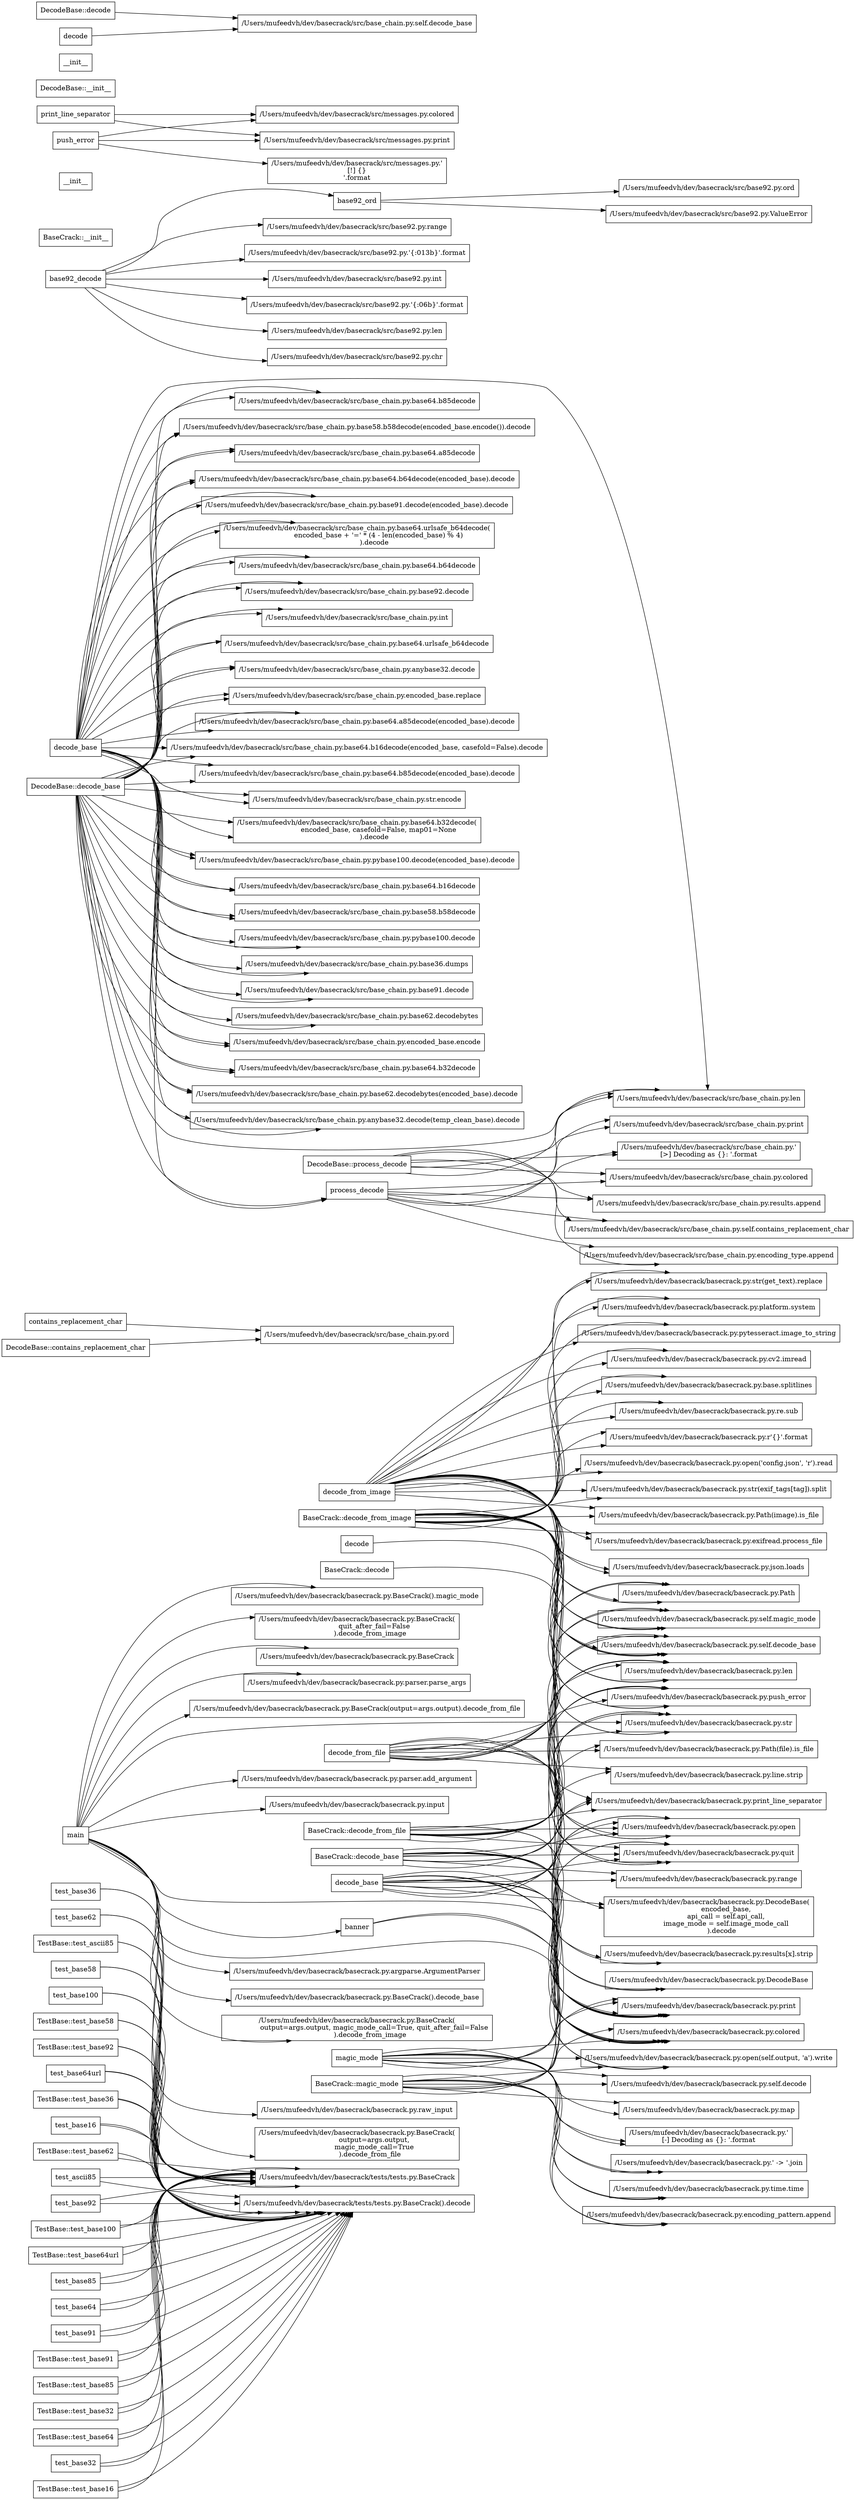 digraph CallGraph {
  rankdir=LR;
  node [shape=box];
  "/Users/mufeedvh/dev/basecrack/tests/tests.py.TestBase.test_base92" [label="TestBase::test_base92"];
  "/Users/mufeedvh/dev/basecrack/basecrack.py.decode" [label="decode"];
  "/Users/mufeedvh/dev/basecrack/src/base_chain.py.contains_replacement_char" [label="contains_replacement_char"];
  "/Users/mufeedvh/dev/basecrack/basecrack.py.decode_from_image" [label="decode_from_image"];
  "/Users/mufeedvh/dev/basecrack/tests/tests.py.test_base64url" [label="test_base64url"];
  "/Users/mufeedvh/dev/basecrack/basecrack.py.main" [label="main"];
  "/Users/mufeedvh/dev/basecrack/basecrack.py.BaseCrack.decode" [label="BaseCrack::decode"];
  "/Users/mufeedvh/dev/basecrack/src/base_chain.py.decode_base" [label="decode_base"];
  "/Users/mufeedvh/dev/basecrack/src/base92.py.base92_decode" [label="base92_decode"];
  "/Users/mufeedvh/dev/basecrack/tests/tests.py.TestBase.test_base36" [label="TestBase::test_base36"];
  "/Users/mufeedvh/dev/basecrack/tests/tests.py.test_base16" [label="test_base16"];
  "/Users/mufeedvh/dev/basecrack/tests/tests.py.TestBase.test_base62" [label="TestBase::test_base62"];
  "/Users/mufeedvh/dev/basecrack/tests/tests.py.test_ascii85" [label="test_ascii85"];
  "/Users/mufeedvh/dev/basecrack/basecrack.py.BaseCrack.decode_from_image" [label="BaseCrack::decode_from_image"];
  "/Users/mufeedvh/dev/basecrack/basecrack.py.BaseCrack.__init__" [label="BaseCrack::__init__"];
  "/Users/mufeedvh/dev/basecrack/tests/tests.py.test_base92" [label="test_base92"];
  "/Users/mufeedvh/dev/basecrack/tests/tests.py.TestBase.test_base100" [label="TestBase::test_base100"];
  "/Users/mufeedvh/dev/basecrack/basecrack.py.__init__" [label="__init__"];
  "/Users/mufeedvh/dev/basecrack/tests/tests.py.TestBase.test_base64url" [label="TestBase::test_base64url"];
  "/Users/mufeedvh/dev/basecrack/tests/tests.py.test_base85" [label="test_base85"];
  "/Users/mufeedvh/dev/basecrack/tests/tests.py.test_base64" [label="test_base64"];
  "/Users/mufeedvh/dev/basecrack/tests/tests.py.test_base91" [label="test_base91"];
  "/Users/mufeedvh/dev/basecrack/basecrack.py.decode_from_file" [label="decode_from_file"];
  "/Users/mufeedvh/dev/basecrack/tests/tests.py.TestBase.test_base91" [label="TestBase::test_base91"];
  "/Users/mufeedvh/dev/basecrack/basecrack.py.magic_mode" [label="magic_mode"];
  "/Users/mufeedvh/dev/basecrack/basecrack.py.BaseCrack.magic_mode" [label="BaseCrack::magic_mode"];
  "/Users/mufeedvh/dev/basecrack/tests/tests.py.TestBase.test_base85" [label="TestBase::test_base85"];
  "/Users/mufeedvh/dev/basecrack/tests/tests.py.TestBase.test_base32" [label="TestBase::test_base32"];
  "/Users/mufeedvh/dev/basecrack/tests/tests.py.TestBase.test_base64" [label="TestBase::test_base64"];
  "/Users/mufeedvh/dev/basecrack/tests/tests.py.test_base32" [label="test_base32"];
  "/Users/mufeedvh/dev/basecrack/tests/tests.py.TestBase.test_base16" [label="TestBase::test_base16"];
  "/Users/mufeedvh/dev/basecrack/src/messages.py.print_line_separator" [label="print_line_separator"];
  "/Users/mufeedvh/dev/basecrack/tests/tests.py.test_base36" [label="test_base36"];
  "/Users/mufeedvh/dev/basecrack/basecrack.py.BaseCrack.decode_base" [label="BaseCrack::decode_base"];
  "/Users/mufeedvh/dev/basecrack/src/base_chain.py.DecodeBase.decode_base" [label="DecodeBase::decode_base"];
  "/Users/mufeedvh/dev/basecrack/basecrack.py.decode_base" [label="decode_base"];
  "/Users/mufeedvh/dev/basecrack/src/base_chain.py.DecodeBase.__init__" [label="DecodeBase::__init__"];
  "/Users/mufeedvh/dev/basecrack/src/base_chain.py.__init__" [label="__init__"];
  "/Users/mufeedvh/dev/basecrack/tests/tests.py.test_base62" [label="test_base62"];
  "/Users/mufeedvh/dev/basecrack/tests/tests.py.TestBase.test_ascii85" [label="TestBase::test_ascii85"];
  "/Users/mufeedvh/dev/basecrack/tests/tests.py.test_base58" [label="test_base58"];
  "/Users/mufeedvh/dev/basecrack/src/base_chain.py.DecodeBase.contains_replacement_char" [label="DecodeBase::contains_replacement_char"];
  "/Users/mufeedvh/dev/basecrack/src/base92.py.base92_ord" [label="base92_ord"];
  "/Users/mufeedvh/dev/basecrack/tests/tests.py.test_base100" [label="test_base100"];
  "/Users/mufeedvh/dev/basecrack/tests/tests.py.TestBase.test_base58" [label="TestBase::test_base58"];
  "/Users/mufeedvh/dev/basecrack/basecrack.py.banner" [label="banner"];
  "/Users/mufeedvh/dev/basecrack/src/messages.py.push_error" [label="push_error"];
  "/Users/mufeedvh/dev/basecrack/src/base_chain.py.DecodeBase.process_decode" [label="DecodeBase::process_decode"];
  "/Users/mufeedvh/dev/basecrack/src/base_chain.py.process_decode" [label="process_decode"];
  "/Users/mufeedvh/dev/basecrack/src/base_chain.py.DecodeBase.decode" [label="DecodeBase::decode"];
  "/Users/mufeedvh/dev/basecrack/src/base_chain.py.decode" [label="decode"];
  "/Users/mufeedvh/dev/basecrack/basecrack.py.BaseCrack.decode_from_file" [label="BaseCrack::decode_from_file"];
  "/Users/mufeedvh/dev/basecrack/src/base_chain.py.contains_replacement_char" -> "/Users/mufeedvh/dev/basecrack/src/base_chain.py.ord";
  "/Users/mufeedvh/dev/basecrack/tests/tests.py.TestBase.test_base64url" -> "/Users/mufeedvh/dev/basecrack/tests/tests.py.BaseCrack";
  "/Users/mufeedvh/dev/basecrack/tests/tests.py.TestBase.test_base64url" -> "/Users/mufeedvh/dev/basecrack/tests/tests.py.BaseCrack().decode";
  "/Users/mufeedvh/dev/basecrack/basecrack.py.decode_from_image" -> "/Users/mufeedvh/dev/basecrack/basecrack.py.push_error";
  "/Users/mufeedvh/dev/basecrack/basecrack.py.decode_from_image" -> "/Users/mufeedvh/dev/basecrack/basecrack.py.pytesseract.image_to_string";
  "/Users/mufeedvh/dev/basecrack/basecrack.py.decode_from_image" -> "/Users/mufeedvh/dev/basecrack/basecrack.py.len";
  "/Users/mufeedvh/dev/basecrack/basecrack.py.decode_from_image" -> "/Users/mufeedvh/dev/basecrack/basecrack.py.cv2.imread";
  "/Users/mufeedvh/dev/basecrack/basecrack.py.decode_from_image" -> "/Users/mufeedvh/dev/basecrack/basecrack.py.base.splitlines";
  "/Users/mufeedvh/dev/basecrack/basecrack.py.decode_from_image" -> "/Users/mufeedvh/dev/basecrack/basecrack.py.Path";
  "/Users/mufeedvh/dev/basecrack/basecrack.py.decode_from_image" -> "/Users/mufeedvh/dev/basecrack/basecrack.py.self.magic_mode";
  "/Users/mufeedvh/dev/basecrack/basecrack.py.decode_from_image" -> "/Users/mufeedvh/dev/basecrack/basecrack.py.re.sub";
  "/Users/mufeedvh/dev/basecrack/basecrack.py.decode_from_image" -> "/Users/mufeedvh/dev/basecrack/basecrack.py.r'{}'.format";
  "/Users/mufeedvh/dev/basecrack/basecrack.py.decode_from_image" -> "/Users/mufeedvh/dev/basecrack/basecrack.py.quit";
  "/Users/mufeedvh/dev/basecrack/basecrack.py.decode_from_image" -> "/Users/mufeedvh/dev/basecrack/basecrack.py.self.decode_base";
  "/Users/mufeedvh/dev/basecrack/basecrack.py.decode_from_image" -> "/Users/mufeedvh/dev/basecrack/basecrack.py.open('config.json', 'r').read";
  "/Users/mufeedvh/dev/basecrack/basecrack.py.decode_from_image" -> "/Users/mufeedvh/dev/basecrack/basecrack.py.str(exif_tags[tag]).split";
  "/Users/mufeedvh/dev/basecrack/basecrack.py.decode_from_image" -> "/Users/mufeedvh/dev/basecrack/basecrack.py.Path(image).is_file";
  "/Users/mufeedvh/dev/basecrack/basecrack.py.decode_from_image" -> "/Users/mufeedvh/dev/basecrack/basecrack.py.exifread.process_file";
  "/Users/mufeedvh/dev/basecrack/basecrack.py.decode_from_image" -> "/Users/mufeedvh/dev/basecrack/basecrack.py.json.loads";
  "/Users/mufeedvh/dev/basecrack/basecrack.py.decode_from_image" -> "/Users/mufeedvh/dev/basecrack/basecrack.py.str";
  "/Users/mufeedvh/dev/basecrack/basecrack.py.decode_from_image" -> "/Users/mufeedvh/dev/basecrack/basecrack.py.str(get_text).replace";
  "/Users/mufeedvh/dev/basecrack/basecrack.py.decode_from_image" -> "/Users/mufeedvh/dev/basecrack/basecrack.py.platform.system";
  "/Users/mufeedvh/dev/basecrack/basecrack.py.decode_from_image" -> "/Users/mufeedvh/dev/basecrack/basecrack.py.open";
  "/Users/mufeedvh/dev/basecrack/tests/tests.py.TestBase.test_base32" -> "/Users/mufeedvh/dev/basecrack/tests/tests.py.BaseCrack";
  "/Users/mufeedvh/dev/basecrack/tests/tests.py.TestBase.test_base32" -> "/Users/mufeedvh/dev/basecrack/tests/tests.py.BaseCrack().decode";
  "/Users/mufeedvh/dev/basecrack/tests/tests.py.test_base64" -> "/Users/mufeedvh/dev/basecrack/tests/tests.py.BaseCrack().decode";
  "/Users/mufeedvh/dev/basecrack/tests/tests.py.test_base64" -> "/Users/mufeedvh/dev/basecrack/tests/tests.py.BaseCrack";
  "/Users/mufeedvh/dev/basecrack/tests/tests.py.TestBase.test_base58" -> "/Users/mufeedvh/dev/basecrack/tests/tests.py.BaseCrack";
  "/Users/mufeedvh/dev/basecrack/tests/tests.py.TestBase.test_base58" -> "/Users/mufeedvh/dev/basecrack/tests/tests.py.BaseCrack().decode";
  "/Users/mufeedvh/dev/basecrack/tests/tests.py.test_base64url" -> "/Users/mufeedvh/dev/basecrack/tests/tests.py.BaseCrack().decode";
  "/Users/mufeedvh/dev/basecrack/tests/tests.py.test_base64url" -> "/Users/mufeedvh/dev/basecrack/tests/tests.py.BaseCrack";
  "/Users/mufeedvh/dev/basecrack/basecrack.py.decode_from_file" -> "/Users/mufeedvh/dev/basecrack/basecrack.py.len";
  "/Users/mufeedvh/dev/basecrack/basecrack.py.decode_from_file" -> "/Users/mufeedvh/dev/basecrack/basecrack.py.line.strip";
  "/Users/mufeedvh/dev/basecrack/basecrack.py.decode_from_file" -> "/Users/mufeedvh/dev/basecrack/basecrack.py.quit";
  "/Users/mufeedvh/dev/basecrack/basecrack.py.decode_from_file" -> "/Users/mufeedvh/dev/basecrack/basecrack.py.str";
  "/Users/mufeedvh/dev/basecrack/basecrack.py.decode_from_file" -> "/Users/mufeedvh/dev/basecrack/basecrack.py.open";
  "/Users/mufeedvh/dev/basecrack/basecrack.py.decode_from_file" -> "/Users/mufeedvh/dev/basecrack/basecrack.py.push_error";
  "/Users/mufeedvh/dev/basecrack/basecrack.py.decode_from_file" -> "/Users/mufeedvh/dev/basecrack/basecrack.py.self.magic_mode";
  "/Users/mufeedvh/dev/basecrack/basecrack.py.decode_from_file" -> "/Users/mufeedvh/dev/basecrack/basecrack.py.self.decode_base";
  "/Users/mufeedvh/dev/basecrack/basecrack.py.decode_from_file" -> "/Users/mufeedvh/dev/basecrack/basecrack.py.print_line_separator";
  "/Users/mufeedvh/dev/basecrack/basecrack.py.decode_from_file" -> "/Users/mufeedvh/dev/basecrack/basecrack.py.print";
  "/Users/mufeedvh/dev/basecrack/basecrack.py.decode_from_file" -> "/Users/mufeedvh/dev/basecrack/basecrack.py.Path(file).is_file";
  "/Users/mufeedvh/dev/basecrack/basecrack.py.decode_from_file" -> "/Users/mufeedvh/dev/basecrack/basecrack.py.colored";
  "/Users/mufeedvh/dev/basecrack/basecrack.py.decode_from_file" -> "/Users/mufeedvh/dev/basecrack/basecrack.py.Path";
  "/Users/mufeedvh/dev/basecrack/basecrack.py.magic_mode" -> "/Users/mufeedvh/dev/basecrack/basecrack.py.str";
  "/Users/mufeedvh/dev/basecrack/basecrack.py.magic_mode" -> "/Users/mufeedvh/dev/basecrack/basecrack.py.encoding_pattern.append";
  "/Users/mufeedvh/dev/basecrack/basecrack.py.magic_mode" -> "/Users/mufeedvh/dev/basecrack/basecrack.py.self.decode";
  "/Users/mufeedvh/dev/basecrack/basecrack.py.magic_mode" -> "/Users/mufeedvh/dev/basecrack/basecrack.py.open(self.output, 'a').write";
  "/Users/mufeedvh/dev/basecrack/basecrack.py.magic_mode" -> "/Users/mufeedvh/dev/basecrack/basecrack.py.print";
  "/Users/mufeedvh/dev/basecrack/basecrack.py.magic_mode" -> "/Users/mufeedvh/dev/basecrack/basecrack.py.map";
  "/Users/mufeedvh/dev/basecrack/basecrack.py.magic_mode" -> "/Users/mufeedvh/dev/basecrack/basecrack.py.'\n[-] Decoding as {}: '.format";
  "/Users/mufeedvh/dev/basecrack/basecrack.py.magic_mode" -> "/Users/mufeedvh/dev/basecrack/basecrack.py.colored";
  "/Users/mufeedvh/dev/basecrack/basecrack.py.magic_mode" -> "/Users/mufeedvh/dev/basecrack/basecrack.py.' -> '.join";
  "/Users/mufeedvh/dev/basecrack/basecrack.py.magic_mode" -> "/Users/mufeedvh/dev/basecrack/basecrack.py.open";
  "/Users/mufeedvh/dev/basecrack/basecrack.py.magic_mode" -> "/Users/mufeedvh/dev/basecrack/basecrack.py.time.time";
  "/Users/mufeedvh/dev/basecrack/basecrack.py.magic_mode" -> "/Users/mufeedvh/dev/basecrack/basecrack.py.quit";
  "/Users/mufeedvh/dev/basecrack/basecrack.py.banner" -> "/Users/mufeedvh/dev/basecrack/basecrack.py.print";
  "/Users/mufeedvh/dev/basecrack/basecrack.py.banner" -> "/Users/mufeedvh/dev/basecrack/basecrack.py.colored";
  "/Users/mufeedvh/dev/basecrack/basecrack.py.main" -> "/Users/mufeedvh/dev/basecrack/basecrack.py.banner";
  "/Users/mufeedvh/dev/basecrack/basecrack.py.main" -> "/Users/mufeedvh/dev/basecrack/basecrack.py.parser.add_argument";
  "/Users/mufeedvh/dev/basecrack/basecrack.py.main" -> "/Users/mufeedvh/dev/basecrack/basecrack.py.input";
  "/Users/mufeedvh/dev/basecrack/basecrack.py.main" -> "/Users/mufeedvh/dev/basecrack/basecrack.py.argparse.ArgumentParser";
  "/Users/mufeedvh/dev/basecrack/basecrack.py.main" -> "/Users/mufeedvh/dev/basecrack/basecrack.py.BaseCrack().decode_base";
  "/Users/mufeedvh/dev/basecrack/basecrack.py.main" -> "/Users/mufeedvh/dev/basecrack/basecrack.py.BaseCrack(
                output=args.output, magic_mode_call=True, quit_after_fail=False
            ).decode_from_image";
  "/Users/mufeedvh/dev/basecrack/basecrack.py.main" -> "/Users/mufeedvh/dev/basecrack/basecrack.py.raw_input";
  "/Users/mufeedvh/dev/basecrack/basecrack.py.main" -> "/Users/mufeedvh/dev/basecrack/basecrack.py.BaseCrack(
                output=args.output,
                magic_mode_call=True
            ).decode_from_file";
  "/Users/mufeedvh/dev/basecrack/basecrack.py.main" -> "/Users/mufeedvh/dev/basecrack/basecrack.py.BaseCrack().magic_mode";
  "/Users/mufeedvh/dev/basecrack/basecrack.py.main" -> "/Users/mufeedvh/dev/basecrack/basecrack.py.BaseCrack(
                quit_after_fail=False
            ).decode_from_image";
  "/Users/mufeedvh/dev/basecrack/basecrack.py.main" -> "/Users/mufeedvh/dev/basecrack/basecrack.py.BaseCrack";
  "/Users/mufeedvh/dev/basecrack/basecrack.py.main" -> "/Users/mufeedvh/dev/basecrack/basecrack.py.print";
  "/Users/mufeedvh/dev/basecrack/basecrack.py.main" -> "/Users/mufeedvh/dev/basecrack/basecrack.py.parser.parse_args";
  "/Users/mufeedvh/dev/basecrack/basecrack.py.main" -> "/Users/mufeedvh/dev/basecrack/basecrack.py.colored";
  "/Users/mufeedvh/dev/basecrack/basecrack.py.main" -> "/Users/mufeedvh/dev/basecrack/basecrack.py.BaseCrack(output=args.output).decode_from_file";
  "/Users/mufeedvh/dev/basecrack/basecrack.py.main" -> "/Users/mufeedvh/dev/basecrack/basecrack.py.str";
  "/Users/mufeedvh/dev/basecrack/tests/tests.py.test_base100" -> "/Users/mufeedvh/dev/basecrack/tests/tests.py.BaseCrack";
  "/Users/mufeedvh/dev/basecrack/tests/tests.py.test_base100" -> "/Users/mufeedvh/dev/basecrack/tests/tests.py.BaseCrack().decode";
  "/Users/mufeedvh/dev/basecrack/tests/tests.py.TestBase.test_base100" -> "/Users/mufeedvh/dev/basecrack/tests/tests.py.BaseCrack().decode";
  "/Users/mufeedvh/dev/basecrack/tests/tests.py.TestBase.test_base100" -> "/Users/mufeedvh/dev/basecrack/tests/tests.py.BaseCrack";
  "/Users/mufeedvh/dev/basecrack/basecrack.py.BaseCrack.decode" -> "/Users/mufeedvh/dev/basecrack/basecrack.py.self.decode_base";
  "/Users/mufeedvh/dev/basecrack/basecrack.py.BaseCrack.magic_mode" -> "/Users/mufeedvh/dev/basecrack/basecrack.py.encoding_pattern.append";
  "/Users/mufeedvh/dev/basecrack/basecrack.py.BaseCrack.magic_mode" -> "/Users/mufeedvh/dev/basecrack/basecrack.py.time.time";
  "/Users/mufeedvh/dev/basecrack/basecrack.py.BaseCrack.magic_mode" -> "/Users/mufeedvh/dev/basecrack/basecrack.py.' -> '.join";
  "/Users/mufeedvh/dev/basecrack/basecrack.py.BaseCrack.magic_mode" -> "/Users/mufeedvh/dev/basecrack/basecrack.py.colored";
  "/Users/mufeedvh/dev/basecrack/basecrack.py.BaseCrack.magic_mode" -> "/Users/mufeedvh/dev/basecrack/basecrack.py.str";
  "/Users/mufeedvh/dev/basecrack/basecrack.py.BaseCrack.magic_mode" -> "/Users/mufeedvh/dev/basecrack/basecrack.py.open(self.output, 'a').write";
  "/Users/mufeedvh/dev/basecrack/basecrack.py.BaseCrack.magic_mode" -> "/Users/mufeedvh/dev/basecrack/basecrack.py.'\n[-] Decoding as {}: '.format";
  "/Users/mufeedvh/dev/basecrack/basecrack.py.BaseCrack.magic_mode" -> "/Users/mufeedvh/dev/basecrack/basecrack.py.open";
  "/Users/mufeedvh/dev/basecrack/basecrack.py.BaseCrack.magic_mode" -> "/Users/mufeedvh/dev/basecrack/basecrack.py.quit";
  "/Users/mufeedvh/dev/basecrack/basecrack.py.BaseCrack.magic_mode" -> "/Users/mufeedvh/dev/basecrack/basecrack.py.map";
  "/Users/mufeedvh/dev/basecrack/basecrack.py.BaseCrack.magic_mode" -> "/Users/mufeedvh/dev/basecrack/basecrack.py.print";
  "/Users/mufeedvh/dev/basecrack/basecrack.py.BaseCrack.magic_mode" -> "/Users/mufeedvh/dev/basecrack/basecrack.py.self.decode";
  "/Users/mufeedvh/dev/basecrack/src/messages.py.push_error" -> "/Users/mufeedvh/dev/basecrack/src/messages.py.print";
  "/Users/mufeedvh/dev/basecrack/src/messages.py.push_error" -> "/Users/mufeedvh/dev/basecrack/src/messages.py.'\n[!] {}\n'.format";
  "/Users/mufeedvh/dev/basecrack/src/messages.py.push_error" -> "/Users/mufeedvh/dev/basecrack/src/messages.py.colored";
  "/Users/mufeedvh/dev/basecrack/src/base_chain.py.DecodeBase.decode" -> "/Users/mufeedvh/dev/basecrack/src/base_chain.py.self.decode_base";
  "/Users/mufeedvh/dev/basecrack/tests/tests.py.TestBase.test_base85" -> "/Users/mufeedvh/dev/basecrack/tests/tests.py.BaseCrack";
  "/Users/mufeedvh/dev/basecrack/tests/tests.py.TestBase.test_base85" -> "/Users/mufeedvh/dev/basecrack/tests/tests.py.BaseCrack().decode";
  "/Users/mufeedvh/dev/basecrack/src/base_chain.py.process_decode" -> "/Users/mufeedvh/dev/basecrack/src/base_chain.py.print";
  "/Users/mufeedvh/dev/basecrack/src/base_chain.py.process_decode" -> "/Users/mufeedvh/dev/basecrack/src/base_chain.py.len";
  "/Users/mufeedvh/dev/basecrack/src/base_chain.py.process_decode" -> "/Users/mufeedvh/dev/basecrack/src/base_chain.py.'\n[>] Decoding as {}: '.format";
  "/Users/mufeedvh/dev/basecrack/src/base_chain.py.process_decode" -> "/Users/mufeedvh/dev/basecrack/src/base_chain.py.colored";
  "/Users/mufeedvh/dev/basecrack/src/base_chain.py.process_decode" -> "/Users/mufeedvh/dev/basecrack/src/base_chain.py.self.contains_replacement_char";
  "/Users/mufeedvh/dev/basecrack/src/base_chain.py.process_decode" -> "/Users/mufeedvh/dev/basecrack/src/base_chain.py.results.append";
  "/Users/mufeedvh/dev/basecrack/src/base_chain.py.process_decode" -> "/Users/mufeedvh/dev/basecrack/src/base_chain.py.encoding_type.append";
  "/Users/mufeedvh/dev/basecrack/src/base_chain.py.decode_base" -> "/Users/mufeedvh/dev/basecrack/src/base_chain.py.anybase32.decode";
  "/Users/mufeedvh/dev/basecrack/src/base_chain.py.decode_base" -> "/Users/mufeedvh/dev/basecrack/src/base_chain.py.encoded_base.replace";
  "/Users/mufeedvh/dev/basecrack/src/base_chain.py.decode_base" -> "/Users/mufeedvh/dev/basecrack/src/base_chain.py.base64.a85decode(encoded_base).decode";
  "/Users/mufeedvh/dev/basecrack/src/base_chain.py.decode_base" -> "/Users/mufeedvh/dev/basecrack/src/base_chain.py.base64.b16decode(encoded_base, casefold=False).decode";
  "/Users/mufeedvh/dev/basecrack/src/base_chain.py.decode_base" -> "/Users/mufeedvh/dev/basecrack/src/base_chain.py.base64.b85decode(encoded_base).decode";
  "/Users/mufeedvh/dev/basecrack/src/base_chain.py.decode_base" -> "/Users/mufeedvh/dev/basecrack/src/base_chain.py.str.encode";
  "/Users/mufeedvh/dev/basecrack/src/base_chain.py.decode_base" -> "/Users/mufeedvh/dev/basecrack/src/base_chain.py.base64.b32decode(
                    encoded_base, casefold=False, map01=None
                ).decode";
  "/Users/mufeedvh/dev/basecrack/src/base_chain.py.decode_base" -> "/Users/mufeedvh/dev/basecrack/src/base_chain.py.pybase100.decode(encoded_base).decode";
  "/Users/mufeedvh/dev/basecrack/src/base_chain.py.decode_base" -> "/Users/mufeedvh/dev/basecrack/src/base_chain.py.base64.b16decode";
  "/Users/mufeedvh/dev/basecrack/src/base_chain.py.decode_base" -> "/Users/mufeedvh/dev/basecrack/src/base_chain.py.base58.b58decode";
  "/Users/mufeedvh/dev/basecrack/src/base_chain.py.decode_base" -> "/Users/mufeedvh/dev/basecrack/src/base_chain.py.pybase100.decode";
  "/Users/mufeedvh/dev/basecrack/src/base_chain.py.decode_base" -> "/Users/mufeedvh/dev/basecrack/src/base_chain.py.base36.dumps";
  "/Users/mufeedvh/dev/basecrack/src/base_chain.py.decode_base" -> "/Users/mufeedvh/dev/basecrack/src/base_chain.py.base91.decode";
  "/Users/mufeedvh/dev/basecrack/src/base_chain.py.decode_base" -> "/Users/mufeedvh/dev/basecrack/src/base_chain.py.base62.decodebytes";
  "/Users/mufeedvh/dev/basecrack/src/base_chain.py.decode_base" -> "/Users/mufeedvh/dev/basecrack/src/base_chain.py.encoded_base.encode";
  "/Users/mufeedvh/dev/basecrack/src/base_chain.py.decode_base" -> "/Users/mufeedvh/dev/basecrack/src/base_chain.py.base64.b32decode";
  "/Users/mufeedvh/dev/basecrack/src/base_chain.py.decode_base" -> "/Users/mufeedvh/dev/basecrack/src/base_chain.py.base62.decodebytes(encoded_base).decode";
  "/Users/mufeedvh/dev/basecrack/src/base_chain.py.decode_base" -> "/Users/mufeedvh/dev/basecrack/src/base_chain.py.anybase32.decode(temp_clean_base).decode";
  "/Users/mufeedvh/dev/basecrack/src/base_chain.py.decode_base" -> "/Users/mufeedvh/dev/basecrack/src/base_chain.py.process_decode";
  "/Users/mufeedvh/dev/basecrack/src/base_chain.py.decode_base" -> "/Users/mufeedvh/dev/basecrack/src/base_chain.py.base58.b58decode(encoded_base.encode()).decode";
  "/Users/mufeedvh/dev/basecrack/src/base_chain.py.decode_base" -> "/Users/mufeedvh/dev/basecrack/src/base_chain.py.base64.b85decode";
  "/Users/mufeedvh/dev/basecrack/src/base_chain.py.decode_base" -> "/Users/mufeedvh/dev/basecrack/src/base_chain.py.base64.a85decode";
  "/Users/mufeedvh/dev/basecrack/src/base_chain.py.decode_base" -> "/Users/mufeedvh/dev/basecrack/src/base_chain.py.base91.decode(encoded_base).decode";
  "/Users/mufeedvh/dev/basecrack/src/base_chain.py.decode_base" -> "/Users/mufeedvh/dev/basecrack/src/base_chain.py.len";
  "/Users/mufeedvh/dev/basecrack/src/base_chain.py.decode_base" -> "/Users/mufeedvh/dev/basecrack/src/base_chain.py.base64.b64decode(encoded_base).decode";
  "/Users/mufeedvh/dev/basecrack/src/base_chain.py.decode_base" -> "/Users/mufeedvh/dev/basecrack/src/base_chain.py.base64.urlsafe_b64decode(
                    encoded_base + '=' * (4 - len(encoded_base) % 4)
                ).decode";
  "/Users/mufeedvh/dev/basecrack/src/base_chain.py.decode_base" -> "/Users/mufeedvh/dev/basecrack/src/base_chain.py.int";
  "/Users/mufeedvh/dev/basecrack/src/base_chain.py.decode_base" -> "/Users/mufeedvh/dev/basecrack/src/base_chain.py.base92.decode";
  "/Users/mufeedvh/dev/basecrack/src/base_chain.py.decode_base" -> "/Users/mufeedvh/dev/basecrack/src/base_chain.py.base64.b64decode";
  "/Users/mufeedvh/dev/basecrack/src/base_chain.py.decode_base" -> "/Users/mufeedvh/dev/basecrack/src/base_chain.py.base64.urlsafe_b64decode";
  "/Users/mufeedvh/dev/basecrack/tests/tests.py.test_base85" -> "/Users/mufeedvh/dev/basecrack/tests/tests.py.BaseCrack().decode";
  "/Users/mufeedvh/dev/basecrack/tests/tests.py.test_base85" -> "/Users/mufeedvh/dev/basecrack/tests/tests.py.BaseCrack";
  "/Users/mufeedvh/dev/basecrack/basecrack.py.decode" -> "/Users/mufeedvh/dev/basecrack/basecrack.py.self.decode_base";
  "/Users/mufeedvh/dev/basecrack/tests/tests.py.TestBase.test_base91" -> "/Users/mufeedvh/dev/basecrack/tests/tests.py.BaseCrack";
  "/Users/mufeedvh/dev/basecrack/tests/tests.py.TestBase.test_base91" -> "/Users/mufeedvh/dev/basecrack/tests/tests.py.BaseCrack().decode";
  "/Users/mufeedvh/dev/basecrack/tests/tests.py.test_base91" -> "/Users/mufeedvh/dev/basecrack/tests/tests.py.BaseCrack";
  "/Users/mufeedvh/dev/basecrack/tests/tests.py.test_base91" -> "/Users/mufeedvh/dev/basecrack/tests/tests.py.BaseCrack().decode";
  "/Users/mufeedvh/dev/basecrack/tests/tests.py.test_base62" -> "/Users/mufeedvh/dev/basecrack/tests/tests.py.BaseCrack().decode";
  "/Users/mufeedvh/dev/basecrack/tests/tests.py.test_base62" -> "/Users/mufeedvh/dev/basecrack/tests/tests.py.BaseCrack";
  "/Users/mufeedvh/dev/basecrack/tests/tests.py.TestBase.test_base92" -> "/Users/mufeedvh/dev/basecrack/tests/tests.py.BaseCrack";
  "/Users/mufeedvh/dev/basecrack/tests/tests.py.TestBase.test_base92" -> "/Users/mufeedvh/dev/basecrack/tests/tests.py.BaseCrack().decode";
  "/Users/mufeedvh/dev/basecrack/src/base_chain.py.DecodeBase.contains_replacement_char" -> "/Users/mufeedvh/dev/basecrack/src/base_chain.py.ord";
  "/Users/mufeedvh/dev/basecrack/src/base_chain.py.DecodeBase.process_decode" -> "/Users/mufeedvh/dev/basecrack/src/base_chain.py.self.contains_replacement_char";
  "/Users/mufeedvh/dev/basecrack/src/base_chain.py.DecodeBase.process_decode" -> "/Users/mufeedvh/dev/basecrack/src/base_chain.py.print";
  "/Users/mufeedvh/dev/basecrack/src/base_chain.py.DecodeBase.process_decode" -> "/Users/mufeedvh/dev/basecrack/src/base_chain.py.len";
  "/Users/mufeedvh/dev/basecrack/src/base_chain.py.DecodeBase.process_decode" -> "/Users/mufeedvh/dev/basecrack/src/base_chain.py.encoding_type.append";
  "/Users/mufeedvh/dev/basecrack/src/base_chain.py.DecodeBase.process_decode" -> "/Users/mufeedvh/dev/basecrack/src/base_chain.py.results.append";
  "/Users/mufeedvh/dev/basecrack/src/base_chain.py.DecodeBase.process_decode" -> "/Users/mufeedvh/dev/basecrack/src/base_chain.py.'\n[>] Decoding as {}: '.format";
  "/Users/mufeedvh/dev/basecrack/src/base_chain.py.DecodeBase.process_decode" -> "/Users/mufeedvh/dev/basecrack/src/base_chain.py.colored";
  "/Users/mufeedvh/dev/basecrack/basecrack.py.BaseCrack.decode_base" -> "/Users/mufeedvh/dev/basecrack/basecrack.py.results[x].strip";
  "/Users/mufeedvh/dev/basecrack/basecrack.py.BaseCrack.decode_base" -> "/Users/mufeedvh/dev/basecrack/basecrack.py.print_line_separator";
  "/Users/mufeedvh/dev/basecrack/basecrack.py.BaseCrack.decode_base" -> "/Users/mufeedvh/dev/basecrack/basecrack.py.DecodeBase";
  "/Users/mufeedvh/dev/basecrack/basecrack.py.BaseCrack.decode_base" -> "/Users/mufeedvh/dev/basecrack/basecrack.py.print";
  "/Users/mufeedvh/dev/basecrack/basecrack.py.BaseCrack.decode_base" -> "/Users/mufeedvh/dev/basecrack/basecrack.py.push_error";
  "/Users/mufeedvh/dev/basecrack/basecrack.py.BaseCrack.decode_base" -> "/Users/mufeedvh/dev/basecrack/basecrack.py.len";
  "/Users/mufeedvh/dev/basecrack/basecrack.py.BaseCrack.decode_base" -> "/Users/mufeedvh/dev/basecrack/basecrack.py.range";
  "/Users/mufeedvh/dev/basecrack/basecrack.py.BaseCrack.decode_base" -> "/Users/mufeedvh/dev/basecrack/basecrack.py.open";
  "/Users/mufeedvh/dev/basecrack/basecrack.py.BaseCrack.decode_base" -> "/Users/mufeedvh/dev/basecrack/basecrack.py.colored";
  "/Users/mufeedvh/dev/basecrack/basecrack.py.BaseCrack.decode_base" -> "/Users/mufeedvh/dev/basecrack/basecrack.py.DecodeBase(
                encoded_base,
                api_call = self.api_call,
                image_mode = self.image_mode_call
            ).decode";
  "/Users/mufeedvh/dev/basecrack/basecrack.py.BaseCrack.decode_base" -> "/Users/mufeedvh/dev/basecrack/basecrack.py.quit";
  "/Users/mufeedvh/dev/basecrack/basecrack.py.BaseCrack.decode_base" -> "/Users/mufeedvh/dev/basecrack/basecrack.py.open(self.output, 'a').write";
  "/Users/mufeedvh/dev/basecrack/src/base_chain.py.DecodeBase.decode_base" -> "/Users/mufeedvh/dev/basecrack/src/base_chain.py.base91.decode(encoded_base).decode";
  "/Users/mufeedvh/dev/basecrack/src/base_chain.py.DecodeBase.decode_base" -> "/Users/mufeedvh/dev/basecrack/src/base_chain.py.base58.b58decode(encoded_base.encode()).decode";
  "/Users/mufeedvh/dev/basecrack/src/base_chain.py.DecodeBase.decode_base" -> "/Users/mufeedvh/dev/basecrack/src/base_chain.py.base64.b64decode";
  "/Users/mufeedvh/dev/basecrack/src/base_chain.py.DecodeBase.decode_base" -> "/Users/mufeedvh/dev/basecrack/src/base_chain.py.base64.b64decode(encoded_base).decode";
  "/Users/mufeedvh/dev/basecrack/src/base_chain.py.DecodeBase.decode_base" -> "/Users/mufeedvh/dev/basecrack/src/base_chain.py.anybase32.decode(temp_clean_base).decode";
  "/Users/mufeedvh/dev/basecrack/src/base_chain.py.DecodeBase.decode_base" -> "/Users/mufeedvh/dev/basecrack/src/base_chain.py.base64.b85decode";
  "/Users/mufeedvh/dev/basecrack/src/base_chain.py.DecodeBase.decode_base" -> "/Users/mufeedvh/dev/basecrack/src/base_chain.py.pybase100.decode";
  "/Users/mufeedvh/dev/basecrack/src/base_chain.py.DecodeBase.decode_base" -> "/Users/mufeedvh/dev/basecrack/src/base_chain.py.base36.dumps";
  "/Users/mufeedvh/dev/basecrack/src/base_chain.py.DecodeBase.decode_base" -> "/Users/mufeedvh/dev/basecrack/src/base_chain.py.base64.a85decode(encoded_base).decode";
  "/Users/mufeedvh/dev/basecrack/src/base_chain.py.DecodeBase.decode_base" -> "/Users/mufeedvh/dev/basecrack/src/base_chain.py.process_decode";
  "/Users/mufeedvh/dev/basecrack/src/base_chain.py.DecodeBase.decode_base" -> "/Users/mufeedvh/dev/basecrack/src/base_chain.py.base64.b32decode";
  "/Users/mufeedvh/dev/basecrack/src/base_chain.py.DecodeBase.decode_base" -> "/Users/mufeedvh/dev/basecrack/src/base_chain.py.base64.b85decode(encoded_base).decode";
  "/Users/mufeedvh/dev/basecrack/src/base_chain.py.DecodeBase.decode_base" -> "/Users/mufeedvh/dev/basecrack/src/base_chain.py.anybase32.decode";
  "/Users/mufeedvh/dev/basecrack/src/base_chain.py.DecodeBase.decode_base" -> "/Users/mufeedvh/dev/basecrack/src/base_chain.py.encoded_base.encode";
  "/Users/mufeedvh/dev/basecrack/src/base_chain.py.DecodeBase.decode_base" -> "/Users/mufeedvh/dev/basecrack/src/base_chain.py.int";
  "/Users/mufeedvh/dev/basecrack/src/base_chain.py.DecodeBase.decode_base" -> "/Users/mufeedvh/dev/basecrack/src/base_chain.py.base62.decodebytes(encoded_base).decode";
  "/Users/mufeedvh/dev/basecrack/src/base_chain.py.DecodeBase.decode_base" -> "/Users/mufeedvh/dev/basecrack/src/base_chain.py.base62.decodebytes";
  "/Users/mufeedvh/dev/basecrack/src/base_chain.py.DecodeBase.decode_base" -> "/Users/mufeedvh/dev/basecrack/src/base_chain.py.str.encode";
  "/Users/mufeedvh/dev/basecrack/src/base_chain.py.DecodeBase.decode_base" -> "/Users/mufeedvh/dev/basecrack/src/base_chain.py.base64.urlsafe_b64decode(
                    encoded_base + '=' * (4 - len(encoded_base) % 4)
                ).decode";
  "/Users/mufeedvh/dev/basecrack/src/base_chain.py.DecodeBase.decode_base" -> "/Users/mufeedvh/dev/basecrack/src/base_chain.py.base64.b32decode(
                    encoded_base, casefold=False, map01=None
                ).decode";
  "/Users/mufeedvh/dev/basecrack/src/base_chain.py.DecodeBase.decode_base" -> "/Users/mufeedvh/dev/basecrack/src/base_chain.py.encoded_base.replace";
  "/Users/mufeedvh/dev/basecrack/src/base_chain.py.DecodeBase.decode_base" -> "/Users/mufeedvh/dev/basecrack/src/base_chain.py.len";
  "/Users/mufeedvh/dev/basecrack/src/base_chain.py.DecodeBase.decode_base" -> "/Users/mufeedvh/dev/basecrack/src/base_chain.py.base92.decode";
  "/Users/mufeedvh/dev/basecrack/src/base_chain.py.DecodeBase.decode_base" -> "/Users/mufeedvh/dev/basecrack/src/base_chain.py.base64.urlsafe_b64decode";
  "/Users/mufeedvh/dev/basecrack/src/base_chain.py.DecodeBase.decode_base" -> "/Users/mufeedvh/dev/basecrack/src/base_chain.py.base64.a85decode";
  "/Users/mufeedvh/dev/basecrack/src/base_chain.py.DecodeBase.decode_base" -> "/Users/mufeedvh/dev/basecrack/src/base_chain.py.base91.decode";
  "/Users/mufeedvh/dev/basecrack/src/base_chain.py.DecodeBase.decode_base" -> "/Users/mufeedvh/dev/basecrack/src/base_chain.py.base64.b16decode";
  "/Users/mufeedvh/dev/basecrack/src/base_chain.py.DecodeBase.decode_base" -> "/Users/mufeedvh/dev/basecrack/src/base_chain.py.base58.b58decode";
  "/Users/mufeedvh/dev/basecrack/src/base_chain.py.DecodeBase.decode_base" -> "/Users/mufeedvh/dev/basecrack/src/base_chain.py.base64.b16decode(encoded_base, casefold=False).decode";
  "/Users/mufeedvh/dev/basecrack/src/base_chain.py.DecodeBase.decode_base" -> "/Users/mufeedvh/dev/basecrack/src/base_chain.py.pybase100.decode(encoded_base).decode";
  "/Users/mufeedvh/dev/basecrack/tests/tests.py.test_base16" -> "/Users/mufeedvh/dev/basecrack/tests/tests.py.BaseCrack().decode";
  "/Users/mufeedvh/dev/basecrack/tests/tests.py.test_base16" -> "/Users/mufeedvh/dev/basecrack/tests/tests.py.BaseCrack";
  "/Users/mufeedvh/dev/basecrack/tests/tests.py.TestBase.test_base36" -> "/Users/mufeedvh/dev/basecrack/tests/tests.py.BaseCrack().decode";
  "/Users/mufeedvh/dev/basecrack/tests/tests.py.TestBase.test_base36" -> "/Users/mufeedvh/dev/basecrack/tests/tests.py.BaseCrack";
  "/Users/mufeedvh/dev/basecrack/tests/tests.py.TestBase.test_base64" -> "/Users/mufeedvh/dev/basecrack/tests/tests.py.BaseCrack().decode";
  "/Users/mufeedvh/dev/basecrack/tests/tests.py.TestBase.test_base64" -> "/Users/mufeedvh/dev/basecrack/tests/tests.py.BaseCrack";
  "/Users/mufeedvh/dev/basecrack/tests/tests.py.test_base58" -> "/Users/mufeedvh/dev/basecrack/tests/tests.py.BaseCrack";
  "/Users/mufeedvh/dev/basecrack/tests/tests.py.test_base58" -> "/Users/mufeedvh/dev/basecrack/tests/tests.py.BaseCrack().decode";
  "/Users/mufeedvh/dev/basecrack/tests/tests.py.TestBase.test_ascii85" -> "/Users/mufeedvh/dev/basecrack/tests/tests.py.BaseCrack";
  "/Users/mufeedvh/dev/basecrack/tests/tests.py.TestBase.test_ascii85" -> "/Users/mufeedvh/dev/basecrack/tests/tests.py.BaseCrack().decode";
  "/Users/mufeedvh/dev/basecrack/tests/tests.py.test_base92" -> "/Users/mufeedvh/dev/basecrack/tests/tests.py.BaseCrack";
  "/Users/mufeedvh/dev/basecrack/tests/tests.py.test_base92" -> "/Users/mufeedvh/dev/basecrack/tests/tests.py.BaseCrack().decode";
  "/Users/mufeedvh/dev/basecrack/basecrack.py.BaseCrack.decode_from_image" -> "/Users/mufeedvh/dev/basecrack/basecrack.py.base.splitlines";
  "/Users/mufeedvh/dev/basecrack/basecrack.py.BaseCrack.decode_from_image" -> "/Users/mufeedvh/dev/basecrack/basecrack.py.self.decode_base";
  "/Users/mufeedvh/dev/basecrack/basecrack.py.BaseCrack.decode_from_image" -> "/Users/mufeedvh/dev/basecrack/basecrack.py.open";
  "/Users/mufeedvh/dev/basecrack/basecrack.py.BaseCrack.decode_from_image" -> "/Users/mufeedvh/dev/basecrack/basecrack.py.exifread.process_file";
  "/Users/mufeedvh/dev/basecrack/basecrack.py.BaseCrack.decode_from_image" -> "/Users/mufeedvh/dev/basecrack/basecrack.py.len";
  "/Users/mufeedvh/dev/basecrack/basecrack.py.BaseCrack.decode_from_image" -> "/Users/mufeedvh/dev/basecrack/basecrack.py.str";
  "/Users/mufeedvh/dev/basecrack/basecrack.py.BaseCrack.decode_from_image" -> "/Users/mufeedvh/dev/basecrack/basecrack.py.cv2.imread";
  "/Users/mufeedvh/dev/basecrack/basecrack.py.BaseCrack.decode_from_image" -> "/Users/mufeedvh/dev/basecrack/basecrack.py.Path";
  "/Users/mufeedvh/dev/basecrack/basecrack.py.BaseCrack.decode_from_image" -> "/Users/mufeedvh/dev/basecrack/basecrack.py.pytesseract.image_to_string";
  "/Users/mufeedvh/dev/basecrack/basecrack.py.BaseCrack.decode_from_image" -> "/Users/mufeedvh/dev/basecrack/basecrack.py.re.sub";
  "/Users/mufeedvh/dev/basecrack/basecrack.py.BaseCrack.decode_from_image" -> "/Users/mufeedvh/dev/basecrack/basecrack.py.quit";
  "/Users/mufeedvh/dev/basecrack/basecrack.py.BaseCrack.decode_from_image" -> "/Users/mufeedvh/dev/basecrack/basecrack.py.open('config.json', 'r').read";
  "/Users/mufeedvh/dev/basecrack/basecrack.py.BaseCrack.decode_from_image" -> "/Users/mufeedvh/dev/basecrack/basecrack.py.push_error";
  "/Users/mufeedvh/dev/basecrack/basecrack.py.BaseCrack.decode_from_image" -> "/Users/mufeedvh/dev/basecrack/basecrack.py.str(get_text).replace";
  "/Users/mufeedvh/dev/basecrack/basecrack.py.BaseCrack.decode_from_image" -> "/Users/mufeedvh/dev/basecrack/basecrack.py.Path(image).is_file";
  "/Users/mufeedvh/dev/basecrack/basecrack.py.BaseCrack.decode_from_image" -> "/Users/mufeedvh/dev/basecrack/basecrack.py.json.loads";
  "/Users/mufeedvh/dev/basecrack/basecrack.py.BaseCrack.decode_from_image" -> "/Users/mufeedvh/dev/basecrack/basecrack.py.self.magic_mode";
  "/Users/mufeedvh/dev/basecrack/basecrack.py.BaseCrack.decode_from_image" -> "/Users/mufeedvh/dev/basecrack/basecrack.py.platform.system";
  "/Users/mufeedvh/dev/basecrack/basecrack.py.BaseCrack.decode_from_image" -> "/Users/mufeedvh/dev/basecrack/basecrack.py.str(exif_tags[tag]).split";
  "/Users/mufeedvh/dev/basecrack/basecrack.py.BaseCrack.decode_from_image" -> "/Users/mufeedvh/dev/basecrack/basecrack.py.r'{}'.format";
  "/Users/mufeedvh/dev/basecrack/tests/tests.py.test_ascii85" -> "/Users/mufeedvh/dev/basecrack/tests/tests.py.BaseCrack";
  "/Users/mufeedvh/dev/basecrack/tests/tests.py.test_ascii85" -> "/Users/mufeedvh/dev/basecrack/tests/tests.py.BaseCrack().decode";
  "/Users/mufeedvh/dev/basecrack/basecrack.py.BaseCrack.decode_from_file" -> "/Users/mufeedvh/dev/basecrack/basecrack.py.str";
  "/Users/mufeedvh/dev/basecrack/basecrack.py.BaseCrack.decode_from_file" -> "/Users/mufeedvh/dev/basecrack/basecrack.py.print";
  "/Users/mufeedvh/dev/basecrack/basecrack.py.BaseCrack.decode_from_file" -> "/Users/mufeedvh/dev/basecrack/basecrack.py.print_line_separator";
  "/Users/mufeedvh/dev/basecrack/basecrack.py.BaseCrack.decode_from_file" -> "/Users/mufeedvh/dev/basecrack/basecrack.py.push_error";
  "/Users/mufeedvh/dev/basecrack/basecrack.py.BaseCrack.decode_from_file" -> "/Users/mufeedvh/dev/basecrack/basecrack.py.quit";
  "/Users/mufeedvh/dev/basecrack/basecrack.py.BaseCrack.decode_from_file" -> "/Users/mufeedvh/dev/basecrack/basecrack.py.Path";
  "/Users/mufeedvh/dev/basecrack/basecrack.py.BaseCrack.decode_from_file" -> "/Users/mufeedvh/dev/basecrack/basecrack.py.colored";
  "/Users/mufeedvh/dev/basecrack/basecrack.py.BaseCrack.decode_from_file" -> "/Users/mufeedvh/dev/basecrack/basecrack.py.Path(file).is_file";
  "/Users/mufeedvh/dev/basecrack/basecrack.py.BaseCrack.decode_from_file" -> "/Users/mufeedvh/dev/basecrack/basecrack.py.open";
  "/Users/mufeedvh/dev/basecrack/basecrack.py.BaseCrack.decode_from_file" -> "/Users/mufeedvh/dev/basecrack/basecrack.py.len";
  "/Users/mufeedvh/dev/basecrack/basecrack.py.BaseCrack.decode_from_file" -> "/Users/mufeedvh/dev/basecrack/basecrack.py.line.strip";
  "/Users/mufeedvh/dev/basecrack/basecrack.py.BaseCrack.decode_from_file" -> "/Users/mufeedvh/dev/basecrack/basecrack.py.self.decode_base";
  "/Users/mufeedvh/dev/basecrack/basecrack.py.BaseCrack.decode_from_file" -> "/Users/mufeedvh/dev/basecrack/basecrack.py.self.magic_mode";
  "/Users/mufeedvh/dev/basecrack/src/base92.py.base92_ord" -> "/Users/mufeedvh/dev/basecrack/src/base92.py.ord";
  "/Users/mufeedvh/dev/basecrack/src/base92.py.base92_ord" -> "/Users/mufeedvh/dev/basecrack/src/base92.py.ValueError";
  "/Users/mufeedvh/dev/basecrack/src/messages.py.print_line_separator" -> "/Users/mufeedvh/dev/basecrack/src/messages.py.colored";
  "/Users/mufeedvh/dev/basecrack/src/messages.py.print_line_separator" -> "/Users/mufeedvh/dev/basecrack/src/messages.py.print";
  "/Users/mufeedvh/dev/basecrack/tests/tests.py.test_base32" -> "/Users/mufeedvh/dev/basecrack/tests/tests.py.BaseCrack";
  "/Users/mufeedvh/dev/basecrack/tests/tests.py.test_base32" -> "/Users/mufeedvh/dev/basecrack/tests/tests.py.BaseCrack().decode";
  "/Users/mufeedvh/dev/basecrack/tests/tests.py.TestBase.test_base16" -> "/Users/mufeedvh/dev/basecrack/tests/tests.py.BaseCrack().decode";
  "/Users/mufeedvh/dev/basecrack/tests/tests.py.TestBase.test_base16" -> "/Users/mufeedvh/dev/basecrack/tests/tests.py.BaseCrack";
  "/Users/mufeedvh/dev/basecrack/tests/tests.py.test_base36" -> "/Users/mufeedvh/dev/basecrack/tests/tests.py.BaseCrack";
  "/Users/mufeedvh/dev/basecrack/tests/tests.py.test_base36" -> "/Users/mufeedvh/dev/basecrack/tests/tests.py.BaseCrack().decode";
  "/Users/mufeedvh/dev/basecrack/basecrack.py.decode_base" -> "/Users/mufeedvh/dev/basecrack/basecrack.py.len";
  "/Users/mufeedvh/dev/basecrack/basecrack.py.decode_base" -> "/Users/mufeedvh/dev/basecrack/basecrack.py.DecodeBase(
                encoded_base,
                api_call = self.api_call,
                image_mode = self.image_mode_call
            ).decode";
  "/Users/mufeedvh/dev/basecrack/basecrack.py.decode_base" -> "/Users/mufeedvh/dev/basecrack/basecrack.py.print";
  "/Users/mufeedvh/dev/basecrack/basecrack.py.decode_base" -> "/Users/mufeedvh/dev/basecrack/basecrack.py.open";
  "/Users/mufeedvh/dev/basecrack/basecrack.py.decode_base" -> "/Users/mufeedvh/dev/basecrack/basecrack.py.push_error";
  "/Users/mufeedvh/dev/basecrack/basecrack.py.decode_base" -> "/Users/mufeedvh/dev/basecrack/basecrack.py.range";
  "/Users/mufeedvh/dev/basecrack/basecrack.py.decode_base" -> "/Users/mufeedvh/dev/basecrack/basecrack.py.colored";
  "/Users/mufeedvh/dev/basecrack/basecrack.py.decode_base" -> "/Users/mufeedvh/dev/basecrack/basecrack.py.results[x].strip";
  "/Users/mufeedvh/dev/basecrack/basecrack.py.decode_base" -> "/Users/mufeedvh/dev/basecrack/basecrack.py.print_line_separator";
  "/Users/mufeedvh/dev/basecrack/basecrack.py.decode_base" -> "/Users/mufeedvh/dev/basecrack/basecrack.py.open(self.output, 'a').write";
  "/Users/mufeedvh/dev/basecrack/basecrack.py.decode_base" -> "/Users/mufeedvh/dev/basecrack/basecrack.py.quit";
  "/Users/mufeedvh/dev/basecrack/basecrack.py.decode_base" -> "/Users/mufeedvh/dev/basecrack/basecrack.py.DecodeBase";
  "/Users/mufeedvh/dev/basecrack/src/base92.py.base92_decode" -> "/Users/mufeedvh/dev/basecrack/src/base92.py.range";
  "/Users/mufeedvh/dev/basecrack/src/base92.py.base92_decode" -> "/Users/mufeedvh/dev/basecrack/src/base92.py.base92_ord";
  "/Users/mufeedvh/dev/basecrack/src/base92.py.base92_decode" -> "/Users/mufeedvh/dev/basecrack/src/base92.py.'{:013b}'.format";
  "/Users/mufeedvh/dev/basecrack/src/base92.py.base92_decode" -> "/Users/mufeedvh/dev/basecrack/src/base92.py.int";
  "/Users/mufeedvh/dev/basecrack/src/base92.py.base92_decode" -> "/Users/mufeedvh/dev/basecrack/src/base92.py.'{:06b}'.format";
  "/Users/mufeedvh/dev/basecrack/src/base92.py.base92_decode" -> "/Users/mufeedvh/dev/basecrack/src/base92.py.len";
  "/Users/mufeedvh/dev/basecrack/src/base92.py.base92_decode" -> "/Users/mufeedvh/dev/basecrack/src/base92.py.chr";
  "/Users/mufeedvh/dev/basecrack/src/base_chain.py.decode" -> "/Users/mufeedvh/dev/basecrack/src/base_chain.py.self.decode_base";
  "/Users/mufeedvh/dev/basecrack/tests/tests.py.TestBase.test_base62" -> "/Users/mufeedvh/dev/basecrack/tests/tests.py.BaseCrack";
  "/Users/mufeedvh/dev/basecrack/tests/tests.py.TestBase.test_base62" -> "/Users/mufeedvh/dev/basecrack/tests/tests.py.BaseCrack().decode";
}